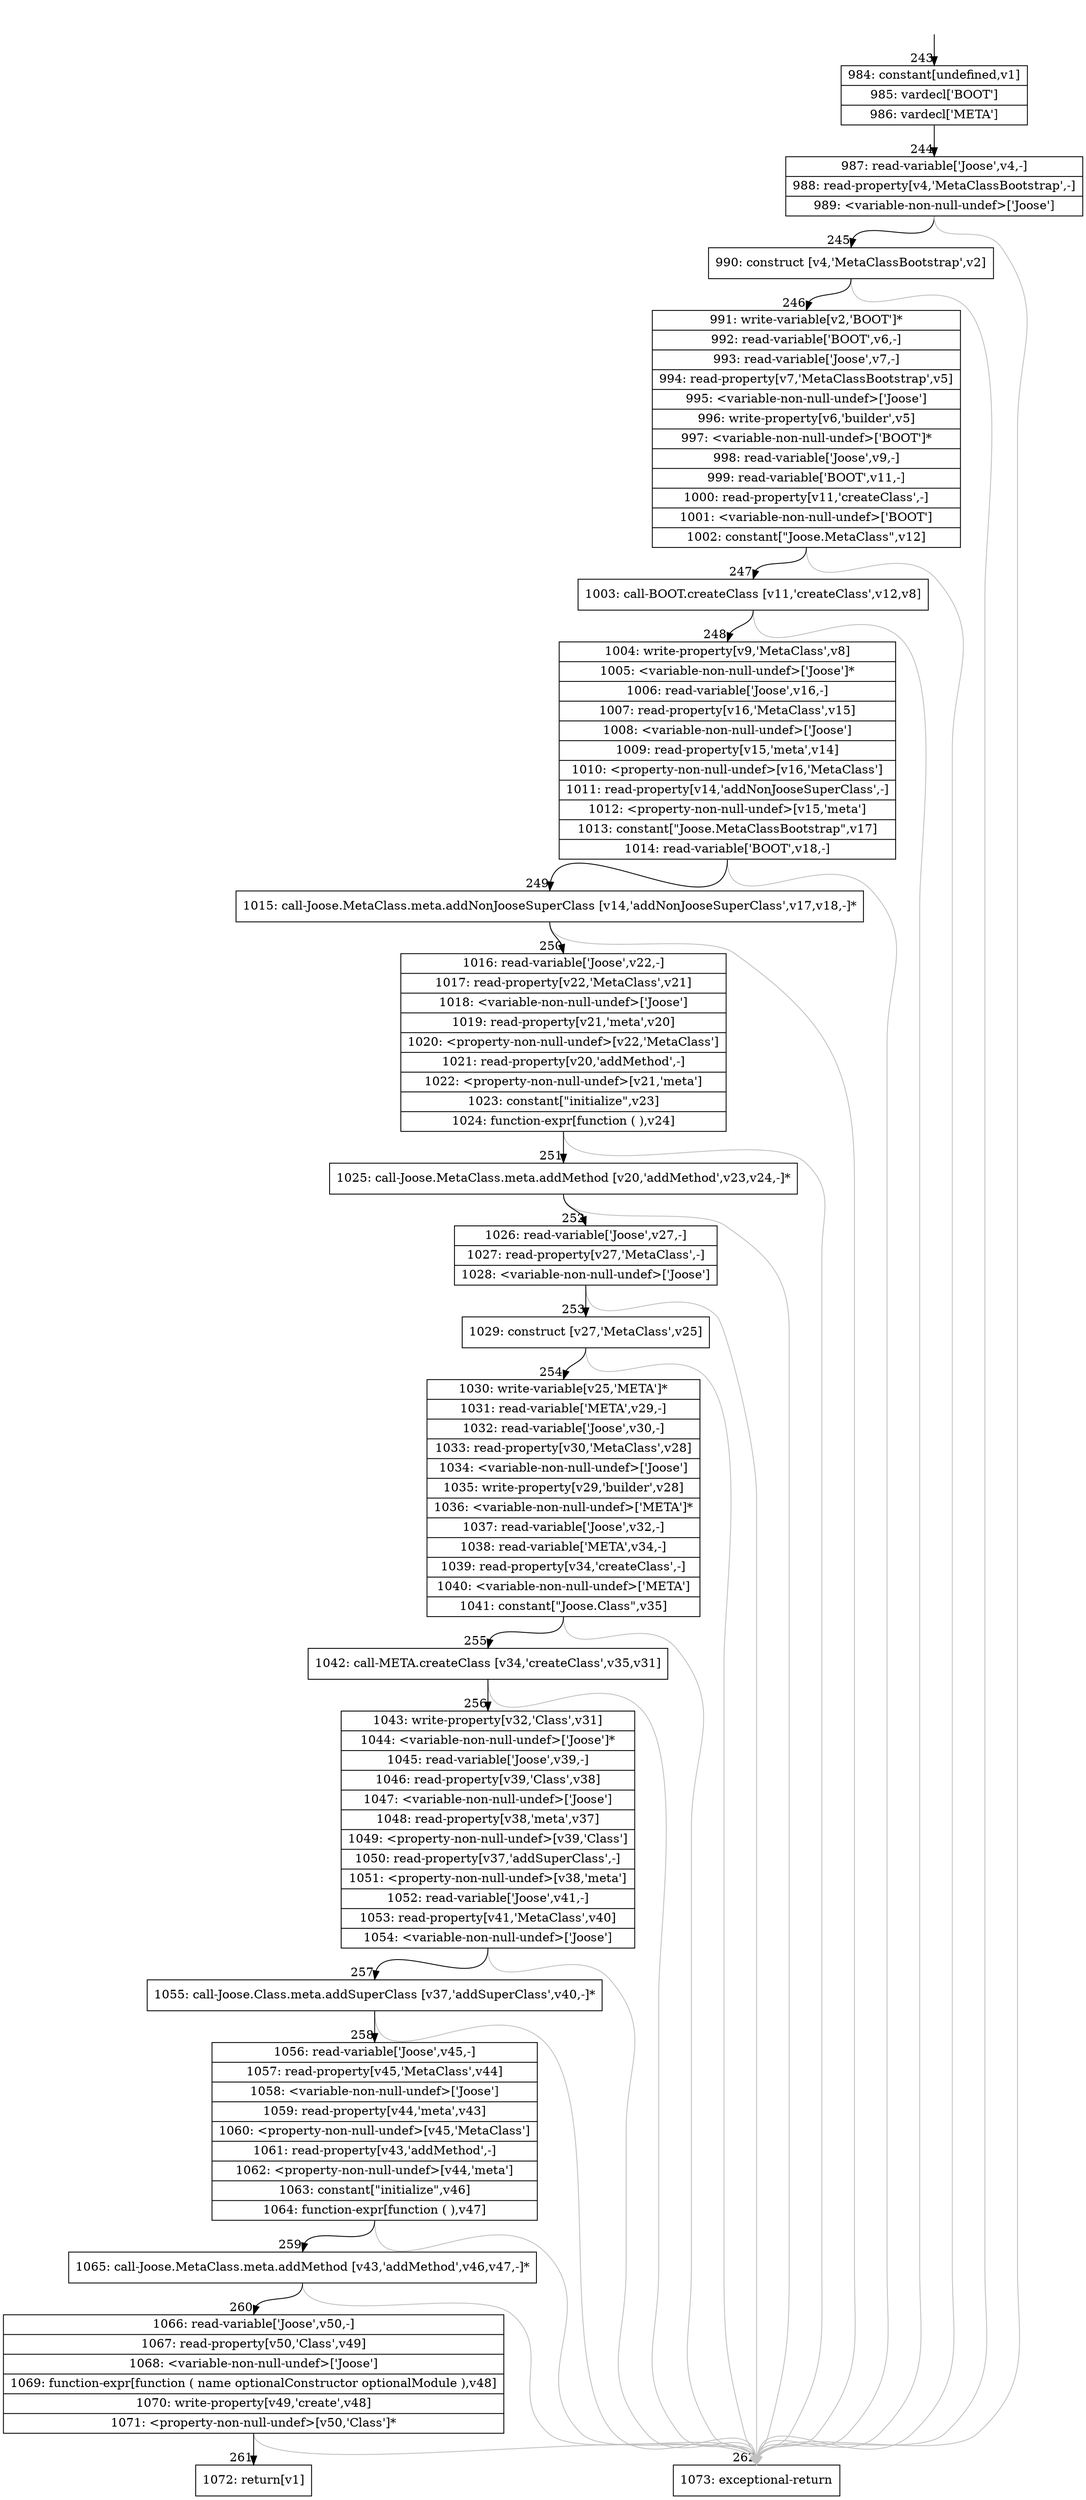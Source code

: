 digraph {
rankdir="TD"
BB_entry24[shape=none,label=""];
BB_entry24 -> BB243 [tailport=s, headport=n, headlabel="    243"]
BB243 [shape=record label="{984: constant[undefined,v1]|985: vardecl['BOOT']|986: vardecl['META']}" ] 
BB243 -> BB244 [tailport=s, headport=n, headlabel="      244"]
BB244 [shape=record label="{987: read-variable['Joose',v4,-]|988: read-property[v4,'MetaClassBootstrap',-]|989: \<variable-non-null-undef\>['Joose']}" ] 
BB244 -> BB245 [tailport=s, headport=n, headlabel="      245"]
BB244 -> BB262 [tailport=s, headport=n, color=gray, headlabel="      262"]
BB245 [shape=record label="{990: construct [v4,'MetaClassBootstrap',v2]}" ] 
BB245 -> BB246 [tailport=s, headport=n, headlabel="      246"]
BB245 -> BB262 [tailport=s, headport=n, color=gray]
BB246 [shape=record label="{991: write-variable[v2,'BOOT']*|992: read-variable['BOOT',v6,-]|993: read-variable['Joose',v7,-]|994: read-property[v7,'MetaClassBootstrap',v5]|995: \<variable-non-null-undef\>['Joose']|996: write-property[v6,'builder',v5]|997: \<variable-non-null-undef\>['BOOT']*|998: read-variable['Joose',v9,-]|999: read-variable['BOOT',v11,-]|1000: read-property[v11,'createClass',-]|1001: \<variable-non-null-undef\>['BOOT']|1002: constant[\"Joose.MetaClass\",v12]}" ] 
BB246 -> BB247 [tailport=s, headport=n, headlabel="      247"]
BB246 -> BB262 [tailport=s, headport=n, color=gray]
BB247 [shape=record label="{1003: call-BOOT.createClass [v11,'createClass',v12,v8]}" ] 
BB247 -> BB248 [tailport=s, headport=n, headlabel="      248"]
BB247 -> BB262 [tailport=s, headport=n, color=gray]
BB248 [shape=record label="{1004: write-property[v9,'MetaClass',v8]|1005: \<variable-non-null-undef\>['Joose']*|1006: read-variable['Joose',v16,-]|1007: read-property[v16,'MetaClass',v15]|1008: \<variable-non-null-undef\>['Joose']|1009: read-property[v15,'meta',v14]|1010: \<property-non-null-undef\>[v16,'MetaClass']|1011: read-property[v14,'addNonJooseSuperClass',-]|1012: \<property-non-null-undef\>[v15,'meta']|1013: constant[\"Joose.MetaClassBootstrap\",v17]|1014: read-variable['BOOT',v18,-]}" ] 
BB248 -> BB249 [tailport=s, headport=n, headlabel="      249"]
BB248 -> BB262 [tailport=s, headport=n, color=gray]
BB249 [shape=record label="{1015: call-Joose.MetaClass.meta.addNonJooseSuperClass [v14,'addNonJooseSuperClass',v17,v18,-]*}" ] 
BB249 -> BB250 [tailport=s, headport=n, headlabel="      250"]
BB249 -> BB262 [tailport=s, headport=n, color=gray]
BB250 [shape=record label="{1016: read-variable['Joose',v22,-]|1017: read-property[v22,'MetaClass',v21]|1018: \<variable-non-null-undef\>['Joose']|1019: read-property[v21,'meta',v20]|1020: \<property-non-null-undef\>[v22,'MetaClass']|1021: read-property[v20,'addMethod',-]|1022: \<property-non-null-undef\>[v21,'meta']|1023: constant[\"initialize\",v23]|1024: function-expr[function ( ),v24]}" ] 
BB250 -> BB251 [tailport=s, headport=n, headlabel="      251"]
BB250 -> BB262 [tailport=s, headport=n, color=gray]
BB251 [shape=record label="{1025: call-Joose.MetaClass.meta.addMethod [v20,'addMethod',v23,v24,-]*}" ] 
BB251 -> BB252 [tailport=s, headport=n, headlabel="      252"]
BB251 -> BB262 [tailport=s, headport=n, color=gray]
BB252 [shape=record label="{1026: read-variable['Joose',v27,-]|1027: read-property[v27,'MetaClass',-]|1028: \<variable-non-null-undef\>['Joose']}" ] 
BB252 -> BB253 [tailport=s, headport=n, headlabel="      253"]
BB252 -> BB262 [tailport=s, headport=n, color=gray]
BB253 [shape=record label="{1029: construct [v27,'MetaClass',v25]}" ] 
BB253 -> BB254 [tailport=s, headport=n, headlabel="      254"]
BB253 -> BB262 [tailport=s, headport=n, color=gray]
BB254 [shape=record label="{1030: write-variable[v25,'META']*|1031: read-variable['META',v29,-]|1032: read-variable['Joose',v30,-]|1033: read-property[v30,'MetaClass',v28]|1034: \<variable-non-null-undef\>['Joose']|1035: write-property[v29,'builder',v28]|1036: \<variable-non-null-undef\>['META']*|1037: read-variable['Joose',v32,-]|1038: read-variable['META',v34,-]|1039: read-property[v34,'createClass',-]|1040: \<variable-non-null-undef\>['META']|1041: constant[\"Joose.Class\",v35]}" ] 
BB254 -> BB255 [tailport=s, headport=n, headlabel="      255"]
BB254 -> BB262 [tailport=s, headport=n, color=gray]
BB255 [shape=record label="{1042: call-META.createClass [v34,'createClass',v35,v31]}" ] 
BB255 -> BB256 [tailport=s, headport=n, headlabel="      256"]
BB255 -> BB262 [tailport=s, headport=n, color=gray]
BB256 [shape=record label="{1043: write-property[v32,'Class',v31]|1044: \<variable-non-null-undef\>['Joose']*|1045: read-variable['Joose',v39,-]|1046: read-property[v39,'Class',v38]|1047: \<variable-non-null-undef\>['Joose']|1048: read-property[v38,'meta',v37]|1049: \<property-non-null-undef\>[v39,'Class']|1050: read-property[v37,'addSuperClass',-]|1051: \<property-non-null-undef\>[v38,'meta']|1052: read-variable['Joose',v41,-]|1053: read-property[v41,'MetaClass',v40]|1054: \<variable-non-null-undef\>['Joose']}" ] 
BB256 -> BB257 [tailport=s, headport=n, headlabel="      257"]
BB256 -> BB262 [tailport=s, headport=n, color=gray]
BB257 [shape=record label="{1055: call-Joose.Class.meta.addSuperClass [v37,'addSuperClass',v40,-]*}" ] 
BB257 -> BB258 [tailport=s, headport=n, headlabel="      258"]
BB257 -> BB262 [tailport=s, headport=n, color=gray]
BB258 [shape=record label="{1056: read-variable['Joose',v45,-]|1057: read-property[v45,'MetaClass',v44]|1058: \<variable-non-null-undef\>['Joose']|1059: read-property[v44,'meta',v43]|1060: \<property-non-null-undef\>[v45,'MetaClass']|1061: read-property[v43,'addMethod',-]|1062: \<property-non-null-undef\>[v44,'meta']|1063: constant[\"initialize\",v46]|1064: function-expr[function ( ),v47]}" ] 
BB258 -> BB259 [tailport=s, headport=n, headlabel="      259"]
BB258 -> BB262 [tailport=s, headport=n, color=gray]
BB259 [shape=record label="{1065: call-Joose.MetaClass.meta.addMethod [v43,'addMethod',v46,v47,-]*}" ] 
BB259 -> BB260 [tailport=s, headport=n, headlabel="      260"]
BB259 -> BB262 [tailport=s, headport=n, color=gray]
BB260 [shape=record label="{1066: read-variable['Joose',v50,-]|1067: read-property[v50,'Class',v49]|1068: \<variable-non-null-undef\>['Joose']|1069: function-expr[function ( name optionalConstructor optionalModule ),v48]|1070: write-property[v49,'create',v48]|1071: \<property-non-null-undef\>[v50,'Class']*}" ] 
BB260 -> BB261 [tailport=s, headport=n, headlabel="      261"]
BB260 -> BB262 [tailport=s, headport=n, color=gray]
BB261 [shape=record label="{1072: return[v1]}" ] 
BB262 [shape=record label="{1073: exceptional-return}" ] 
//#$~ 217
}
